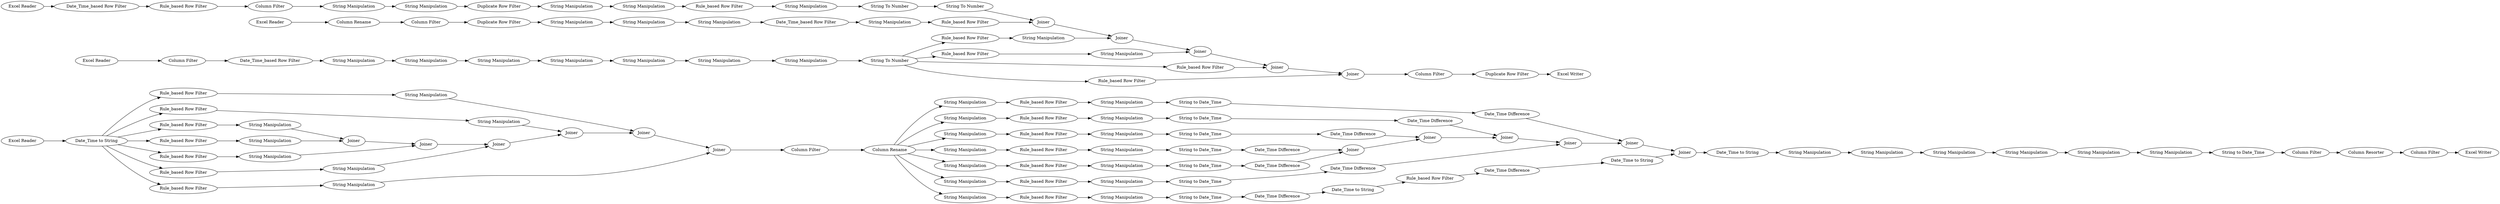 digraph {
	"-3987345344690991009_78" [label="String Manipulation"]
	"-3987345344690991009_126" [label="String Manipulation"]
	"-3987345344690991009_31" [label="Rule_based Row Filter"]
	"-3987345344690991009_79" [label="String to Date_Time"]
	"-3987345344690991009_111" [label="Rule_based Row Filter"]
	"-3987345344690991009_127" [label="Date_Time Difference"]
	"-3987345344690991009_136" [label=Joiner]
	"-3987345344690991009_93" [label="Column Resorter"]
	"-3987345344690991009_76" [label="String Manipulation"]
	"-3987345344690991009_87" [label="String Manipulation"]
	"-3987345344690991009_83" [label=Joiner]
	"-3987345344690991009_15" [label="String Manipulation"]
	"-3987345344690991009_61" [label="String Manipulation"]
	"-3987345344690991009_3" [label="Column Filter"]
	"-3987345344690991009_14" [label="String Manipulation"]
	"-3987345344690991009_80" [label="Date_Time Difference"]
	"-3987345344690991009_114" [label=Joiner]
	"-3987345344690991009_88" [label="String Manipulation"]
	"-3987345344690991009_94" [label="Column Filter"]
	"-3987345344690991009_135" [label="Rule_based Row Filter"]
	"-3987345344690991009_9" [label="Column Filter"]
	"-3987345344690991009_24" [label="String Manipulation"]
	"-3987345344690991009_60" [label="Date_Time Difference"]
	"-3987345344690991009_58" [label="String Manipulation"]
	"-3987345344690991009_17" [label="Date_Time_based Row Filter"]
	"-3987345344690991009_70" [label="String Manipulation"]
	"-3987345344690991009_30" [label="Date_Time to String"]
	"-3987345344690991009_23" [label=Joiner]
	"-3987345344690991009_65" [label="Date_Time Difference"]
	"-3987345344690991009_105" [label="String Manipulation"]
	"-3987345344690991009_89" [label="String Manipulation"]
	"-3987345344690991009_34" [label="String Manipulation"]
	"-3987345344690991009_13" [label="String Manipulation"]
	"-3987345344690991009_21" [label="Date_Time_based Row Filter"]
	"-3987345344690991009_72" [label="Rule_based Row Filter"]
	"-3987345344690991009_37" [label="Rule_based Row Filter"]
	"-3987345344690991009_57" [label="String Manipulation"]
	"-3987345344690991009_5" [label="String Manipulation"]
	"-3987345344690991009_130" [label="Rule_based Row Filter"]
	"-3987345344690991009_12" [label="String Manipulation"]
	"-3987345344690991009_73" [label="String Manipulation"]
	"-3987345344690991009_129" [label="Rule_based Row Filter"]
	"-3987345344690991009_10" [label="String Manipulation"]
	"-3987345344690991009_75" [label="Date_Time Difference"]
	"-3987345344690991009_122" [label="Date_Time to String"]
	"-3987345344690991009_109" [label="String To Number"]
	"-3987345344690991009_68" [label="String Manipulation"]
	"-3987345344690991009_125" [label="Date_Time to String"]
	"-3987345344690991009_90" [label="String Manipulation"]
	"-3987345344690991009_54" [label="Column Filter"]
	"-3987345344690991009_42" [label="String Manipulation"]
	"-3987345344690991009_77" [label="Rule_based Row Filter"]
	"-3987345344690991009_92" [label="Column Filter"]
	"-3987345344690991009_33" [label="Rule_based Row Filter"]
	"-3987345344690991009_62" [label="Rule_based Row Filter"]
	"-3987345344690991009_38" [label="String Manipulation"]
	"-3987345344690991009_82" [label=Joiner]
	"-3987345344690991009_64" [label="String to Date_Time"]
	"-3987345344690991009_32" [label="String Manipulation"]
	"-3987345344690991009_116" [label="String to Date_Time"]
	"-3987345344690991009_104" [label="Rule_based Row Filter"]
	"-3987345344690991009_66" [label="String Manipulation"]
	"-3987345344690991009_107" [label="String To Number"]
	"-3987345344690991009_141" [label="Excel Writer"]
	"-3987345344690991009_59" [label="String to Date_Time"]
	"-3987345344690991009_18" [label="Excel Reader"]
	"-3987345344690991009_102" [label="String Manipulation"]
	"-3987345344690991009_19" [label="Column Filter"]
	"-3987345344690991009_123" [label="Rule_based Row Filter"]
	"-3987345344690991009_22" [label="String Manipulation"]
	"-3987345344690991009_101" [label=Joiner]
	"-3987345344690991009_29" [label="Excel Reader"]
	"-3987345344690991009_63" [label="String Manipulation"]
	"-3987345344690991009_6" [label="Duplicate Row Filter"]
	"-3987345344690991009_128" [label="Rule_based Row Filter"]
	"-3987345344690991009_67" [label="Rule_based Row Filter"]
	"-3987345344690991009_69" [label="String to Date_Time"]
	"-3987345344690991009_20" [label=Joiner]
	"-3987345344690991009_44" [label=Joiner]
	"-3987345344690991009_81" [label=Joiner]
	"-3987345344690991009_39" [label="Rule_based Row Filter"]
	"-3987345344690991009_53" [label="String Manipulation"]
	"-3987345344690991009_86" [label="String Manipulation"]
	"-3987345344690991009_132" [label="Rule_based Row Filter"]
	"-3987345344690991009_138" [label=Joiner]
	"-3987345344690991009_40" [label="String Manipulation"]
	"-3987345344690991009_8" [label="Column Rename"]
	"-3987345344690991009_95" [label="Excel Writer"]
	"-3987345344690991009_11" [label="Duplicate Row Filter"]
	"-3987345344690991009_98" [label="String Manipulation"]
	"-3987345344690991009_36" [label="String Manipulation"]
	"-3987345344690991009_85" [label="Date_Time to String"]
	"-3987345344690991009_41" [label="Rule_based Row Filter"]
	"-3987345344690991009_97" [label="Rule_based Row Filter"]
	"-3987345344690991009_16" [label="String Manipulation"]
	"-3987345344690991009_1" [label="Excel Reader"]
	"-3987345344690991009_45" [label=Joiner]
	"-3987345344690991009_140" [label="Duplicate Row Filter"]
	"-3987345344690991009_91" [label="String to Date_Time"]
	"-3987345344690991009_106" [label="String Manipulation"]
	"-3987345344690991009_139" [label="Column Filter"]
	"-3987345344690991009_113" [label="String Manipulation"]
	"-3987345344690991009_47" [label=Joiner]
	"-3987345344690991009_110" [label="String Manipulation"]
	"-3987345344690991009_134" [label="Rule_based Row Filter"]
	"-3987345344690991009_108" [label="String To Number"]
	"-3987345344690991009_121" [label=Joiner]
	"-3987345344690991009_133" [label="String Manipulation"]
	"-3987345344690991009_26" [label="String Manipulation"]
	"-3987345344690991009_84" [label=Joiner]
	"-3987345344690991009_35" [label="Rule_based Row Filter"]
	"-3987345344690991009_120" [label="Date_Time Difference"]
	"-3987345344690991009_46" [label=Joiner]
	"-3987345344690991009_55" [label="Column Rename"]
	"-3987345344690991009_74" [label="String to Date_Time"]
	"-3987345344690991009_4" [label="String Manipulation"]
	"-3987345344690991009_99" [label="String to Date_Time"]
	"-3987345344690991009_112" [label="Rule_based Row Filter"]
	"-3987345344690991009_100" [label="Date_Time Difference"]
	"-3987345344690991009_96" [label="String Manipulation"]
	"-3987345344690991009_2" [label="Date_Time_based Row Filter"]
	"-3987345344690991009_56" [label="Rule_based Row Filter"]
	"-3987345344690991009_25" [label="String Manipulation"]
	"-3987345344690991009_71" [label="Date_Time Difference"]
	"-3987345344690991009_131" [label="String Manipulation"]
	"-3987345344690991009_115" [label="String Manipulation"]
	"-3987345344690991009_137" [label=Joiner]
	"-3987345344690991009_43" [label=Joiner]
	"-3987345344690991009_7" [label="Excel Reader"]
	"-3987345344690991009_5" -> "-3987345344690991009_6"
	"-3987345344690991009_78" -> "-3987345344690991009_79"
	"-3987345344690991009_63" -> "-3987345344690991009_64"
	"-3987345344690991009_71" -> "-3987345344690991009_82"
	"-3987345344690991009_97" -> "-3987345344690991009_98"
	"-3987345344690991009_55" -> "-3987345344690991009_70"
	"-3987345344690991009_98" -> "-3987345344690991009_99"
	"-3987345344690991009_21" -> "-3987345344690991009_24"
	"-3987345344690991009_61" -> "-3987345344690991009_62"
	"-3987345344690991009_104" -> "-3987345344690991009_3"
	"-3987345344690991009_33" -> "-3987345344690991009_34"
	"-3987345344690991009_4" -> "-3987345344690991009_5"
	"-3987345344690991009_138" -> "-3987345344690991009_139"
	"-3987345344690991009_136" -> "-3987345344690991009_137"
	"-3987345344690991009_100" -> "-3987345344690991009_101"
	"-3987345344690991009_30" -> "-3987345344690991009_37"
	"-3987345344690991009_18" -> "-3987345344690991009_19"
	"-3987345344690991009_30" -> "-3987345344690991009_112"
	"-3987345344690991009_6" -> "-3987345344690991009_10"
	"-3987345344690991009_83" -> "-3987345344690991009_84"
	"-3987345344690991009_16" -> "-3987345344690991009_17"
	"-3987345344690991009_11" -> "-3987345344690991009_12"
	"-3987345344690991009_55" -> "-3987345344690991009_76"
	"-3987345344690991009_54" -> "-3987345344690991009_55"
	"-3987345344690991009_32" -> "-3987345344690991009_43"
	"-3987345344690991009_42" -> "-3987345344690991009_47"
	"-3987345344690991009_7" -> "-3987345344690991009_8"
	"-3987345344690991009_85" -> "-3987345344690991009_86"
	"-3987345344690991009_84" -> "-3987345344690991009_101"
	"-3987345344690991009_64" -> "-3987345344690991009_65"
	"-3987345344690991009_55" -> "-3987345344690991009_61"
	"-3987345344690991009_25" -> "-3987345344690991009_26"
	"-3987345344690991009_77" -> "-3987345344690991009_78"
	"-3987345344690991009_107" -> "-3987345344690991009_108"
	"-3987345344690991009_10" -> "-3987345344690991009_13"
	"-3987345344690991009_47" -> "-3987345344690991009_114"
	"-3987345344690991009_109" -> "-3987345344690991009_130"
	"-3987345344690991009_111" -> "-3987345344690991009_115"
	"-3987345344690991009_22" -> "-3987345344690991009_129"
	"-3987345344690991009_65" -> "-3987345344690991009_81"
	"-3987345344690991009_76" -> "-3987345344690991009_77"
	"-3987345344690991009_115" -> "-3987345344690991009_116"
	"-3987345344690991009_109" -> "-3987345344690991009_135"
	"-3987345344690991009_90" -> "-3987345344690991009_102"
	"-3987345344690991009_93" -> "-3987345344690991009_94"
	"-3987345344690991009_134" -> "-3987345344690991009_137"
	"-3987345344690991009_72" -> "-3987345344690991009_73"
	"-3987345344690991009_44" -> "-3987345344690991009_45"
	"-3987345344690991009_1" -> "-3987345344690991009_2"
	"-3987345344690991009_57" -> "-3987345344690991009_56"
	"-3987345344690991009_53" -> "-3987345344690991009_105"
	"-3987345344690991009_43" -> "-3987345344690991009_44"
	"-3987345344690991009_113" -> "-3987345344690991009_114"
	"-3987345344690991009_131" -> "-3987345344690991009_136"
	"-3987345344690991009_130" -> "-3987345344690991009_131"
	"-3987345344690991009_132" -> "-3987345344690991009_133"
	"-3987345344690991009_35" -> "-3987345344690991009_36"
	"-3987345344690991009_80" -> "-3987345344690991009_84"
	"-3987345344690991009_14" -> "-3987345344690991009_107"
	"-3987345344690991009_99" -> "-3987345344690991009_100"
	"-3987345344690991009_41" -> "-3987345344690991009_42"
	"-3987345344690991009_121" -> "-3987345344690991009_85"
	"-3987345344690991009_62" -> "-3987345344690991009_63"
	"-3987345344690991009_55" -> "-3987345344690991009_66"
	"-3987345344690991009_125" -> "-3987345344690991009_121"
	"-3987345344690991009_34" -> "-3987345344690991009_43"
	"-3987345344690991009_30" -> "-3987345344690991009_41"
	"-3987345344690991009_92" -> "-3987345344690991009_93"
	"-3987345344690991009_109" -> "-3987345344690991009_134"
	"-3987345344690991009_126" -> "-3987345344690991009_53"
	"-3987345344690991009_112" -> "-3987345344690991009_113"
	"-3987345344690991009_129" -> "-3987345344690991009_20"
	"-3987345344690991009_19" -> "-3987345344690991009_21"
	"-3987345344690991009_94" -> "-3987345344690991009_95"
	"-3987345344690991009_45" -> "-3987345344690991009_46"
	"-3987345344690991009_9" -> "-3987345344690991009_11"
	"-3987345344690991009_74" -> "-3987345344690991009_75"
	"-3987345344690991009_135" -> "-3987345344690991009_138"
	"-3987345344690991009_8" -> "-3987345344690991009_9"
	"-3987345344690991009_120" -> "-3987345344690991009_122"
	"-3987345344690991009_128" -> "-3987345344690991009_14"
	"-3987345344690991009_30" -> "-3987345344690991009_39"
	"-3987345344690991009_36" -> "-3987345344690991009_44"
	"-3987345344690991009_55" -> "-3987345344690991009_96"
	"-3987345344690991009_137" -> "-3987345344690991009_138"
	"-3987345344690991009_15" -> "-3987345344690991009_16"
	"-3987345344690991009_55" -> "-3987345344690991009_110"
	"-3987345344690991009_70" -> "-3987345344690991009_72"
	"-3987345344690991009_101" -> "-3987345344690991009_121"
	"-3987345344690991009_30" -> "-3987345344690991009_33"
	"-3987345344690991009_122" -> "-3987345344690991009_123"
	"-3987345344690991009_116" -> "-3987345344690991009_120"
	"-3987345344690991009_114" -> "-3987345344690991009_54"
	"-3987345344690991009_17" -> "-3987345344690991009_22"
	"-3987345344690991009_58" -> "-3987345344690991009_59"
	"-3987345344690991009_39" -> "-3987345344690991009_40"
	"-3987345344690991009_73" -> "-3987345344690991009_74"
	"-3987345344690991009_26" -> "-3987345344690991009_126"
	"-3987345344690991009_55" -> "-3987345344690991009_57"
	"-3987345344690991009_79" -> "-3987345344690991009_80"
	"-3987345344690991009_38" -> "-3987345344690991009_45"
	"-3987345344690991009_46" -> "-3987345344690991009_47"
	"-3987345344690991009_30" -> "-3987345344690991009_35"
	"-3987345344690991009_89" -> "-3987345344690991009_90"
	"-3987345344690991009_82" -> "-3987345344690991009_83"
	"-3987345344690991009_23" -> "-3987345344690991009_136"
	"-3987345344690991009_87" -> "-3987345344690991009_88"
	"-3987345344690991009_91" -> "-3987345344690991009_92"
	"-3987345344690991009_139" -> "-3987345344690991009_140"
	"-3987345344690991009_108" -> "-3987345344690991009_20"
	"-3987345344690991009_56" -> "-3987345344690991009_58"
	"-3987345344690991009_66" -> "-3987345344690991009_67"
	"-3987345344690991009_140" -> "-3987345344690991009_141"
	"-3987345344690991009_20" -> "-3987345344690991009_23"
	"-3987345344690991009_75" -> "-3987345344690991009_83"
	"-3987345344690991009_105" -> "-3987345344690991009_106"
	"-3987345344690991009_3" -> "-3987345344690991009_4"
	"-3987345344690991009_133" -> "-3987345344690991009_23"
	"-3987345344690991009_13" -> "-3987345344690991009_128"
	"-3987345344690991009_127" -> "-3987345344690991009_125"
	"-3987345344690991009_110" -> "-3987345344690991009_111"
	"-3987345344690991009_86" -> "-3987345344690991009_87"
	"-3987345344690991009_30" -> "-3987345344690991009_31"
	"-3987345344690991009_69" -> "-3987345344690991009_71"
	"-3987345344690991009_31" -> "-3987345344690991009_32"
	"-3987345344690991009_106" -> "-3987345344690991009_109"
	"-3987345344690991009_37" -> "-3987345344690991009_38"
	"-3987345344690991009_102" -> "-3987345344690991009_91"
	"-3987345344690991009_12" -> "-3987345344690991009_15"
	"-3987345344690991009_40" -> "-3987345344690991009_46"
	"-3987345344690991009_29" -> "-3987345344690991009_30"
	"-3987345344690991009_2" -> "-3987345344690991009_104"
	"-3987345344690991009_123" -> "-3987345344690991009_127"
	"-3987345344690991009_68" -> "-3987345344690991009_69"
	"-3987345344690991009_24" -> "-3987345344690991009_25"
	"-3987345344690991009_67" -> "-3987345344690991009_68"
	"-3987345344690991009_59" -> "-3987345344690991009_60"
	"-3987345344690991009_109" -> "-3987345344690991009_132"
	"-3987345344690991009_81" -> "-3987345344690991009_82"
	"-3987345344690991009_88" -> "-3987345344690991009_89"
	"-3987345344690991009_60" -> "-3987345344690991009_81"
	"-3987345344690991009_96" -> "-3987345344690991009_97"
	rankdir=LR
}
